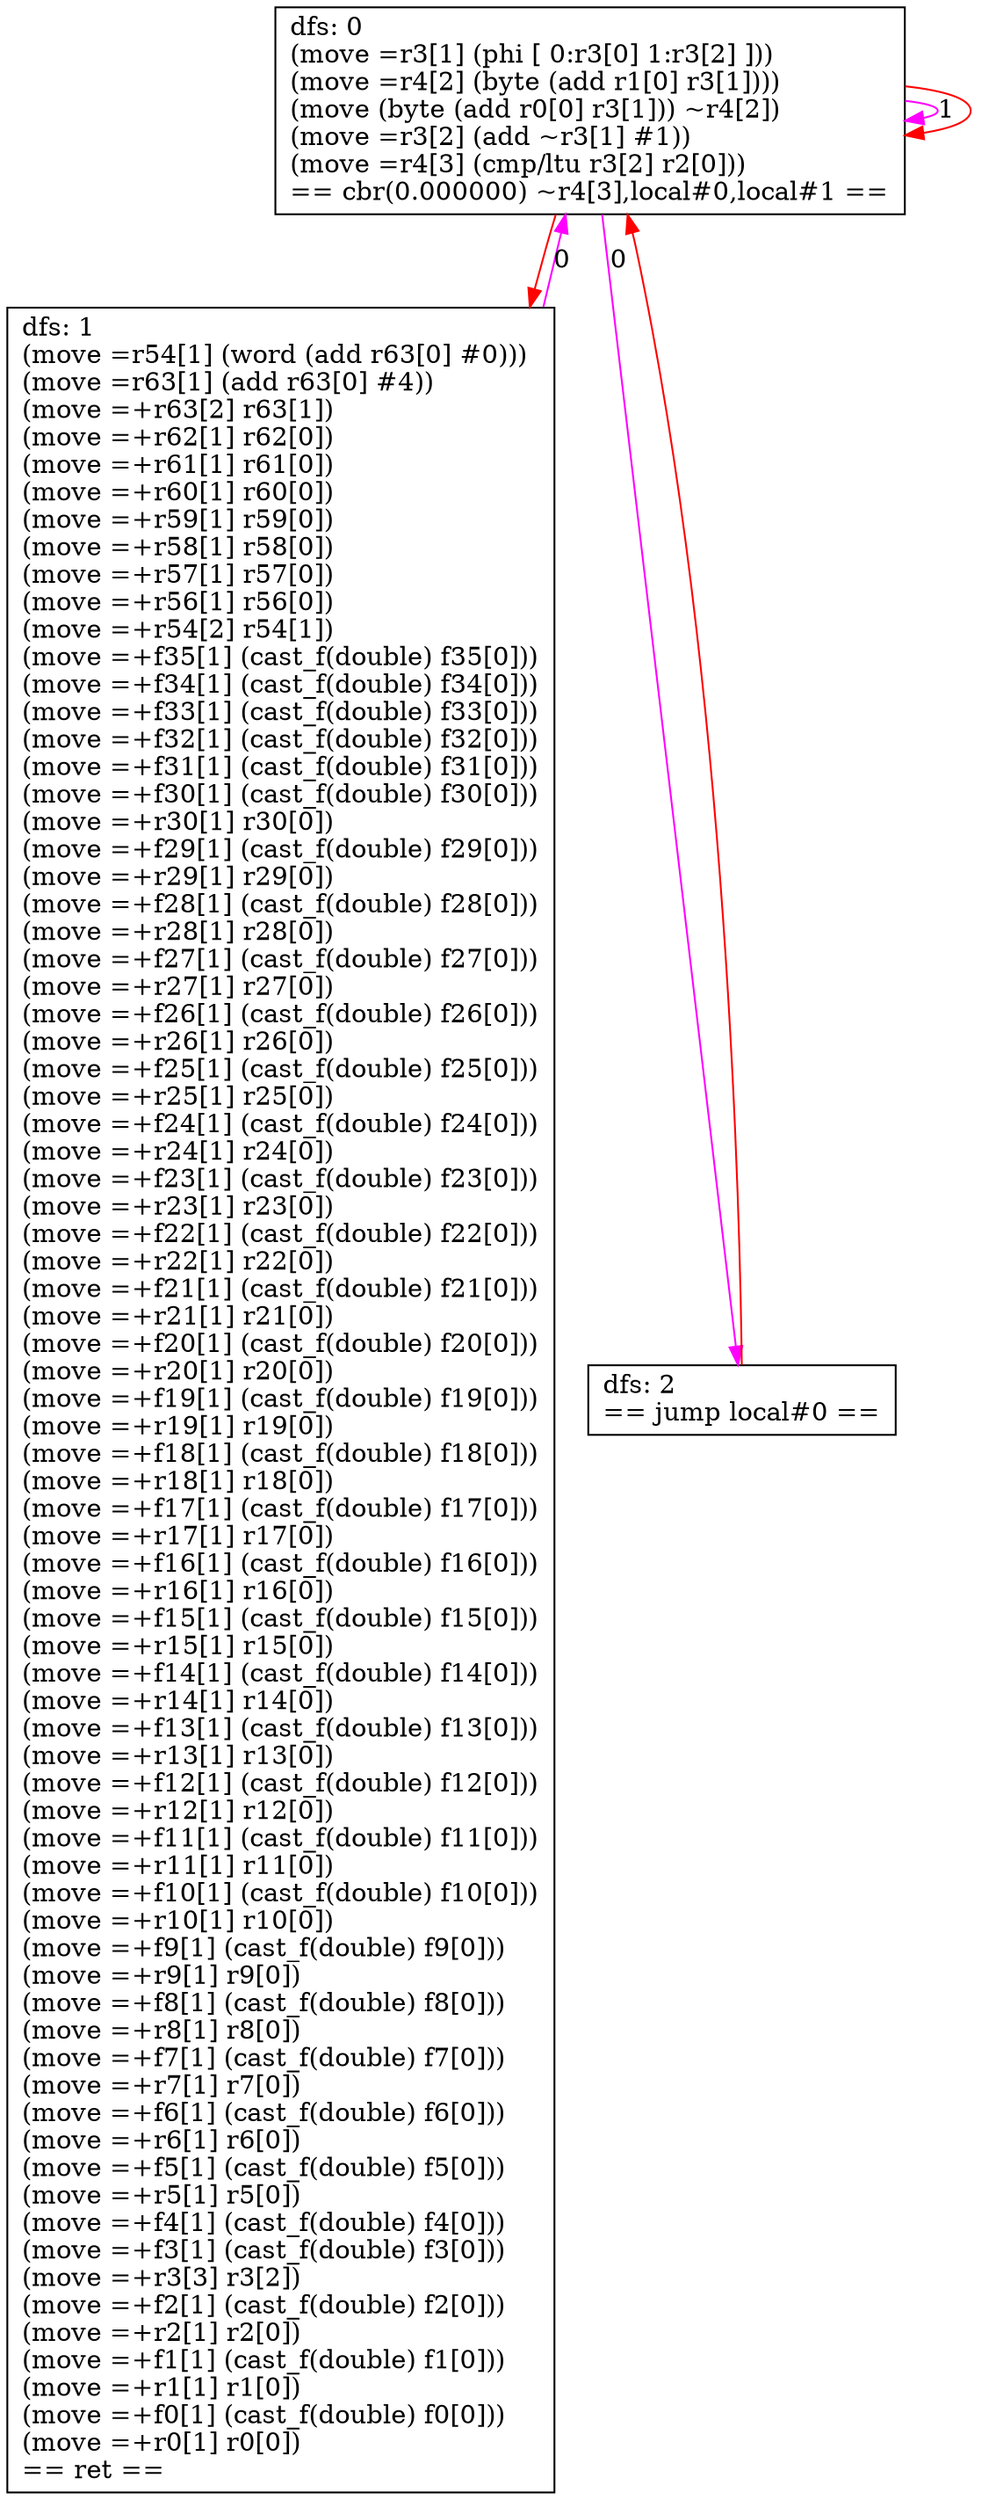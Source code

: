 digraph foo {
"c0" [label="dfs: 0\l(move =r3[1] (phi [ 0:r3[0] 1:r3[2] ]))\l(move =r4[2] (byte (add r1[0] r3[1])))\l(move (byte (add r0[0] r3[1])) ~r4[2])\l(move =r3[2] (add ~r3[1] #1))\l(move =r4[3] (cmp/ltu r3[2] r2[0]))\l== cbr(0.000000) ~r4[3],local#0,local#1 ==\l" shape="box"]
"d0" [label="dfs: 1\l(move =r54[1] (word (add r63[0] #0)))\l(move =r63[1] (add r63[0] #4))\l(move =+r63[2] r63[1])\l(move =+r62[1] r62[0])\l(move =+r61[1] r61[0])\l(move =+r60[1] r60[0])\l(move =+r59[1] r59[0])\l(move =+r58[1] r58[0])\l(move =+r57[1] r57[0])\l(move =+r56[1] r56[0])\l(move =+r54[2] r54[1])\l(move =+f35[1] (cast_f(double) f35[0]))\l(move =+f34[1] (cast_f(double) f34[0]))\l(move =+f33[1] (cast_f(double) f33[0]))\l(move =+f32[1] (cast_f(double) f32[0]))\l(move =+f31[1] (cast_f(double) f31[0]))\l(move =+f30[1] (cast_f(double) f30[0]))\l(move =+r30[1] r30[0])\l(move =+f29[1] (cast_f(double) f29[0]))\l(move =+r29[1] r29[0])\l(move =+f28[1] (cast_f(double) f28[0]))\l(move =+r28[1] r28[0])\l(move =+f27[1] (cast_f(double) f27[0]))\l(move =+r27[1] r27[0])\l(move =+f26[1] (cast_f(double) f26[0]))\l(move =+r26[1] r26[0])\l(move =+f25[1] (cast_f(double) f25[0]))\l(move =+r25[1] r25[0])\l(move =+f24[1] (cast_f(double) f24[0]))\l(move =+r24[1] r24[0])\l(move =+f23[1] (cast_f(double) f23[0]))\l(move =+r23[1] r23[0])\l(move =+f22[1] (cast_f(double) f22[0]))\l(move =+r22[1] r22[0])\l(move =+f21[1] (cast_f(double) f21[0]))\l(move =+r21[1] r21[0])\l(move =+f20[1] (cast_f(double) f20[0]))\l(move =+r20[1] r20[0])\l(move =+f19[1] (cast_f(double) f19[0]))\l(move =+r19[1] r19[0])\l(move =+f18[1] (cast_f(double) f18[0]))\l(move =+r18[1] r18[0])\l(move =+f17[1] (cast_f(double) f17[0]))\l(move =+r17[1] r17[0])\l(move =+f16[1] (cast_f(double) f16[0]))\l(move =+r16[1] r16[0])\l(move =+f15[1] (cast_f(double) f15[0]))\l(move =+r15[1] r15[0])\l(move =+f14[1] (cast_f(double) f14[0]))\l(move =+r14[1] r14[0])\l(move =+f13[1] (cast_f(double) f13[0]))\l(move =+r13[1] r13[0])\l(move =+f12[1] (cast_f(double) f12[0]))\l(move =+r12[1] r12[0])\l(move =+f11[1] (cast_f(double) f11[0]))\l(move =+r11[1] r11[0])\l(move =+f10[1] (cast_f(double) f10[0]))\l(move =+r10[1] r10[0])\l(move =+f9[1] (cast_f(double) f9[0]))\l(move =+r9[1] r9[0])\l(move =+f8[1] (cast_f(double) f8[0]))\l(move =+r8[1] r8[0])\l(move =+f7[1] (cast_f(double) f7[0]))\l(move =+r7[1] r7[0])\l(move =+f6[1] (cast_f(double) f6[0]))\l(move =+r6[1] r6[0])\l(move =+f5[1] (cast_f(double) f5[0]))\l(move =+r5[1] r5[0])\l(move =+f4[1] (cast_f(double) f4[0]))\l(move =+f3[1] (cast_f(double) f3[0]))\l(move =+r3[3] r3[2])\l(move =+f2[1] (cast_f(double) f2[0]))\l(move =+r2[1] r2[0])\l(move =+f1[1] (cast_f(double) f1[0]))\l(move =+r1[1] r1[0])\l(move =+f0[1] (cast_f(double) f0[0]))\l(move =+r0[1] r0[0])\l== ret ==\l" shape="box"]
"0" [label="dfs: 2\l== jump local#0 ==\l" shape="box"]
"c0" -> "0" [color="magenta" label="0"]
"c0" -> "c0" [color="magenta" label="1"]
"d0" -> "c0" [color="magenta" label="0"]
"c0" -> "c0" [color="red"]
"c0" -> "d0" [color="red"]
"0" -> "c0" [color="red"]
}
